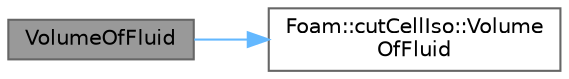 digraph "VolumeOfFluid"
{
 // LATEX_PDF_SIZE
  bgcolor="transparent";
  edge [fontname=Helvetica,fontsize=10,labelfontname=Helvetica,labelfontsize=10];
  node [fontname=Helvetica,fontsize=10,shape=box,height=0.2,width=0.4];
  rankdir="LR";
  Node1 [id="Node000001",label="VolumeOfFluid",height=0.2,width=0.4,color="gray40", fillcolor="grey60", style="filled", fontcolor="black",tooltip=" "];
  Node1 -> Node2 [id="edge1_Node000001_Node000002",color="steelblue1",style="solid",tooltip=" "];
  Node2 [id="Node000002",label="Foam::cutCellIso::Volume\lOfFluid",height=0.2,width=0.4,color="grey40", fillcolor="white", style="filled",URL="$classFoam_1_1cutCellIso.html#a9f60e650897463eff145345050c5d470",tooltip=" "];
}

